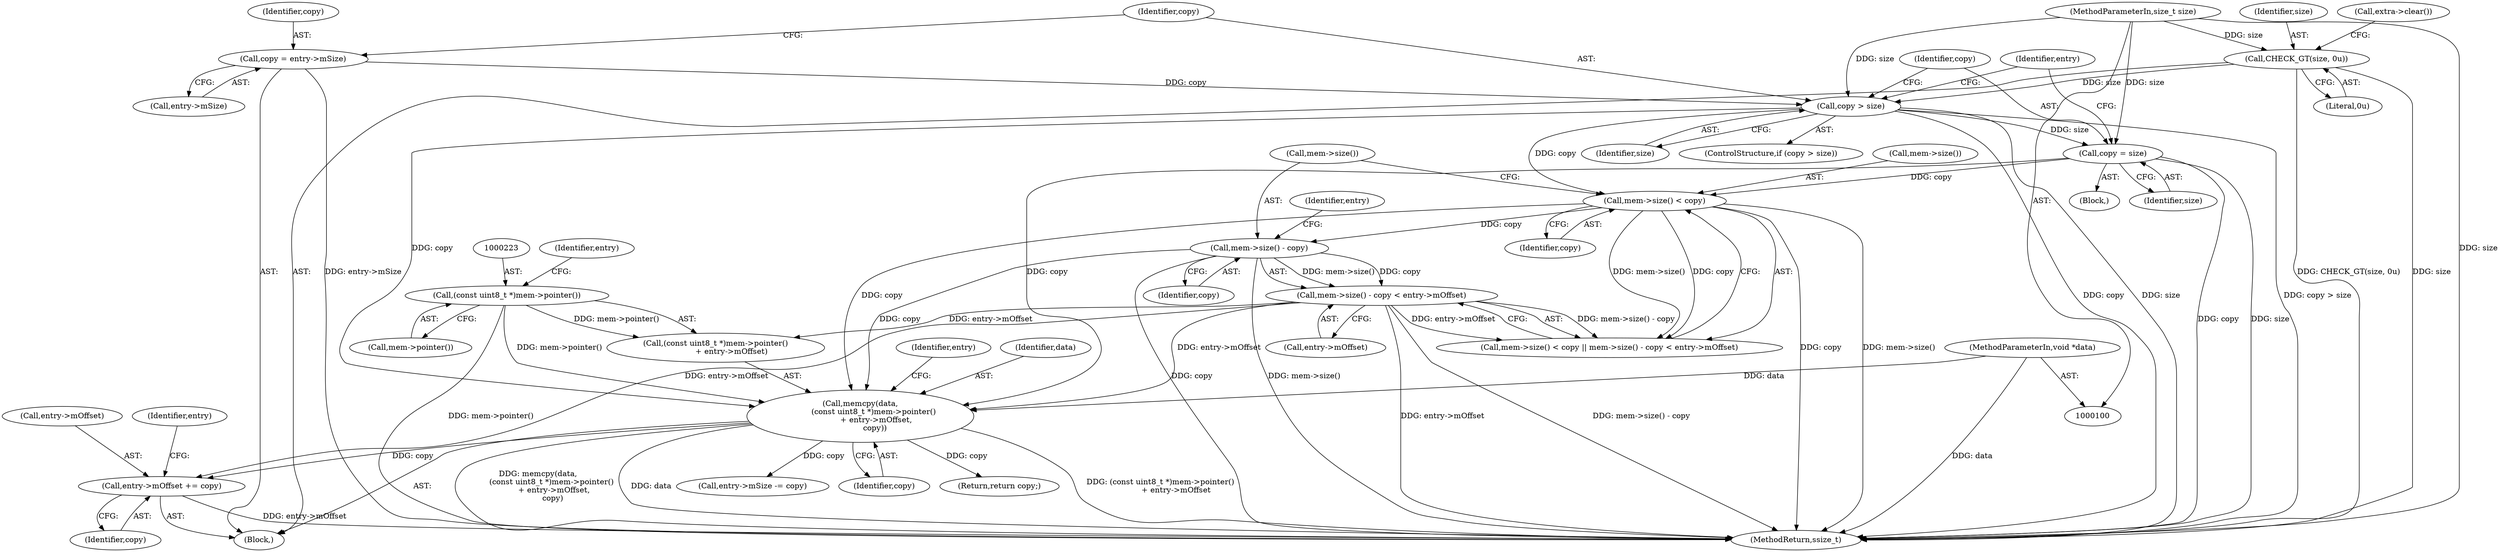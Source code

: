 digraph "0_Android_a2d1d85726aa2a3126e9c331a8e00a8c319c9e2b@API" {
"1000229" [label="(Call,entry->mOffset += copy)"];
"1000219" [label="(Call,memcpy(data,\n           (const uint8_t *)mem->pointer()\n             + entry->mOffset,\n            copy))"];
"1000101" [label="(MethodParameterIn,void *data)"];
"1000222" [label="(Call,(const uint8_t *)mem->pointer())"];
"1000209" [label="(Call,mem->size() - copy < entry->mOffset)"];
"1000210" [label="(Call,mem->size() - copy)"];
"1000206" [label="(Call,mem->size() < copy)"];
"1000181" [label="(Call,copy = size)"];
"1000177" [label="(Call,copy > size)"];
"1000171" [label="(Call,copy = entry->mSize)"];
"1000105" [label="(Call,CHECK_GT(size, 0u))"];
"1000102" [label="(MethodParameterIn,size_t size)"];
"1000182" [label="(Identifier,copy)"];
"1000224" [label="(Call,mem->pointer())"];
"1000220" [label="(Identifier,data)"];
"1000221" [label="(Call,(const uint8_t *)mem->pointer()\n             + entry->mOffset)"];
"1000257" [label="(MethodReturn,ssize_t)"];
"1000177" [label="(Call,copy > size)"];
"1000212" [label="(Identifier,copy)"];
"1000222" [label="(Call,(const uint8_t *)mem->pointer())"];
"1000180" [label="(Block,)"];
"1000206" [label="(Call,mem->size() < copy)"];
"1000205" [label="(Call,mem->size() < copy || mem->size() - copy < entry->mOffset)"];
"1000104" [label="(Block,)"];
"1000213" [label="(Call,entry->mOffset)"];
"1000171" [label="(Call,copy = entry->mSize)"];
"1000210" [label="(Call,mem->size() - copy)"];
"1000219" [label="(Call,memcpy(data,\n           (const uint8_t *)mem->pointer()\n             + entry->mOffset,\n            copy))"];
"1000101" [label="(MethodParameterIn,void *data)"];
"1000214" [label="(Identifier,entry)"];
"1000108" [label="(Call,extra->clear())"];
"1000230" [label="(Call,entry->mOffset)"];
"1000211" [label="(Call,mem->size())"];
"1000183" [label="(Identifier,size)"];
"1000178" [label="(Identifier,copy)"];
"1000229" [label="(Call,entry->mOffset += copy)"];
"1000207" [label="(Call,mem->size())"];
"1000107" [label="(Literal,0u)"];
"1000187" [label="(Identifier,entry)"];
"1000255" [label="(Return,return copy;)"];
"1000106" [label="(Identifier,size)"];
"1000102" [label="(MethodParameterIn,size_t size)"];
"1000228" [label="(Identifier,copy)"];
"1000233" [label="(Identifier,copy)"];
"1000226" [label="(Identifier,entry)"];
"1000179" [label="(Identifier,size)"];
"1000176" [label="(ControlStructure,if (copy > size))"];
"1000231" [label="(Identifier,entry)"];
"1000173" [label="(Call,entry->mSize)"];
"1000209" [label="(Call,mem->size() - copy < entry->mOffset)"];
"1000234" [label="(Call,entry->mSize -= copy)"];
"1000105" [label="(Call,CHECK_GT(size, 0u))"];
"1000172" [label="(Identifier,copy)"];
"1000208" [label="(Identifier,copy)"];
"1000236" [label="(Identifier,entry)"];
"1000181" [label="(Call,copy = size)"];
"1000229" -> "1000104"  [label="AST: "];
"1000229" -> "1000233"  [label="CFG: "];
"1000230" -> "1000229"  [label="AST: "];
"1000233" -> "1000229"  [label="AST: "];
"1000236" -> "1000229"  [label="CFG: "];
"1000229" -> "1000257"  [label="DDG: entry->mOffset"];
"1000219" -> "1000229"  [label="DDG: copy"];
"1000209" -> "1000229"  [label="DDG: entry->mOffset"];
"1000219" -> "1000104"  [label="AST: "];
"1000219" -> "1000228"  [label="CFG: "];
"1000220" -> "1000219"  [label="AST: "];
"1000221" -> "1000219"  [label="AST: "];
"1000228" -> "1000219"  [label="AST: "];
"1000231" -> "1000219"  [label="CFG: "];
"1000219" -> "1000257"  [label="DDG: (const uint8_t *)mem->pointer()\n             + entry->mOffset"];
"1000219" -> "1000257"  [label="DDG: memcpy(data,\n           (const uint8_t *)mem->pointer()\n             + entry->mOffset,\n            copy)"];
"1000219" -> "1000257"  [label="DDG: data"];
"1000101" -> "1000219"  [label="DDG: data"];
"1000222" -> "1000219"  [label="DDG: mem->pointer()"];
"1000209" -> "1000219"  [label="DDG: entry->mOffset"];
"1000206" -> "1000219"  [label="DDG: copy"];
"1000210" -> "1000219"  [label="DDG: copy"];
"1000181" -> "1000219"  [label="DDG: copy"];
"1000177" -> "1000219"  [label="DDG: copy"];
"1000219" -> "1000234"  [label="DDG: copy"];
"1000219" -> "1000255"  [label="DDG: copy"];
"1000101" -> "1000100"  [label="AST: "];
"1000101" -> "1000257"  [label="DDG: data"];
"1000222" -> "1000221"  [label="AST: "];
"1000222" -> "1000224"  [label="CFG: "];
"1000223" -> "1000222"  [label="AST: "];
"1000224" -> "1000222"  [label="AST: "];
"1000226" -> "1000222"  [label="CFG: "];
"1000222" -> "1000257"  [label="DDG: mem->pointer()"];
"1000222" -> "1000221"  [label="DDG: mem->pointer()"];
"1000209" -> "1000205"  [label="AST: "];
"1000209" -> "1000213"  [label="CFG: "];
"1000210" -> "1000209"  [label="AST: "];
"1000213" -> "1000209"  [label="AST: "];
"1000205" -> "1000209"  [label="CFG: "];
"1000209" -> "1000257"  [label="DDG: mem->size() - copy"];
"1000209" -> "1000257"  [label="DDG: entry->mOffset"];
"1000209" -> "1000205"  [label="DDG: mem->size() - copy"];
"1000209" -> "1000205"  [label="DDG: entry->mOffset"];
"1000210" -> "1000209"  [label="DDG: mem->size()"];
"1000210" -> "1000209"  [label="DDG: copy"];
"1000209" -> "1000221"  [label="DDG: entry->mOffset"];
"1000210" -> "1000212"  [label="CFG: "];
"1000211" -> "1000210"  [label="AST: "];
"1000212" -> "1000210"  [label="AST: "];
"1000214" -> "1000210"  [label="CFG: "];
"1000210" -> "1000257"  [label="DDG: copy"];
"1000210" -> "1000257"  [label="DDG: mem->size()"];
"1000206" -> "1000210"  [label="DDG: copy"];
"1000206" -> "1000205"  [label="AST: "];
"1000206" -> "1000208"  [label="CFG: "];
"1000207" -> "1000206"  [label="AST: "];
"1000208" -> "1000206"  [label="AST: "];
"1000211" -> "1000206"  [label="CFG: "];
"1000205" -> "1000206"  [label="CFG: "];
"1000206" -> "1000257"  [label="DDG: copy"];
"1000206" -> "1000257"  [label="DDG: mem->size()"];
"1000206" -> "1000205"  [label="DDG: mem->size()"];
"1000206" -> "1000205"  [label="DDG: copy"];
"1000181" -> "1000206"  [label="DDG: copy"];
"1000177" -> "1000206"  [label="DDG: copy"];
"1000181" -> "1000180"  [label="AST: "];
"1000181" -> "1000183"  [label="CFG: "];
"1000182" -> "1000181"  [label="AST: "];
"1000183" -> "1000181"  [label="AST: "];
"1000187" -> "1000181"  [label="CFG: "];
"1000181" -> "1000257"  [label="DDG: copy"];
"1000181" -> "1000257"  [label="DDG: size"];
"1000177" -> "1000181"  [label="DDG: size"];
"1000102" -> "1000181"  [label="DDG: size"];
"1000177" -> "1000176"  [label="AST: "];
"1000177" -> "1000179"  [label="CFG: "];
"1000178" -> "1000177"  [label="AST: "];
"1000179" -> "1000177"  [label="AST: "];
"1000182" -> "1000177"  [label="CFG: "];
"1000187" -> "1000177"  [label="CFG: "];
"1000177" -> "1000257"  [label="DDG: size"];
"1000177" -> "1000257"  [label="DDG: copy > size"];
"1000177" -> "1000257"  [label="DDG: copy"];
"1000171" -> "1000177"  [label="DDG: copy"];
"1000105" -> "1000177"  [label="DDG: size"];
"1000102" -> "1000177"  [label="DDG: size"];
"1000171" -> "1000104"  [label="AST: "];
"1000171" -> "1000173"  [label="CFG: "];
"1000172" -> "1000171"  [label="AST: "];
"1000173" -> "1000171"  [label="AST: "];
"1000178" -> "1000171"  [label="CFG: "];
"1000171" -> "1000257"  [label="DDG: entry->mSize"];
"1000105" -> "1000104"  [label="AST: "];
"1000105" -> "1000107"  [label="CFG: "];
"1000106" -> "1000105"  [label="AST: "];
"1000107" -> "1000105"  [label="AST: "];
"1000108" -> "1000105"  [label="CFG: "];
"1000105" -> "1000257"  [label="DDG: CHECK_GT(size, 0u)"];
"1000105" -> "1000257"  [label="DDG: size"];
"1000102" -> "1000105"  [label="DDG: size"];
"1000102" -> "1000100"  [label="AST: "];
"1000102" -> "1000257"  [label="DDG: size"];
}
